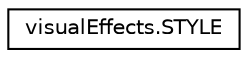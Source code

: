 digraph "Graphical Class Hierarchy"
{
 // LATEX_PDF_SIZE
  edge [fontname="Helvetica",fontsize="10",labelfontname="Helvetica",labelfontsize="10"];
  node [fontname="Helvetica",fontsize="10",shape=record];
  rankdir="LR";
  Node0 [label="visualEffects.STYLE",height=0.2,width=0.4,color="black", fillcolor="white", style="filled",URL="$classvisual_effects_1_1_s_t_y_l_e.html",tooltip=" "];
}
